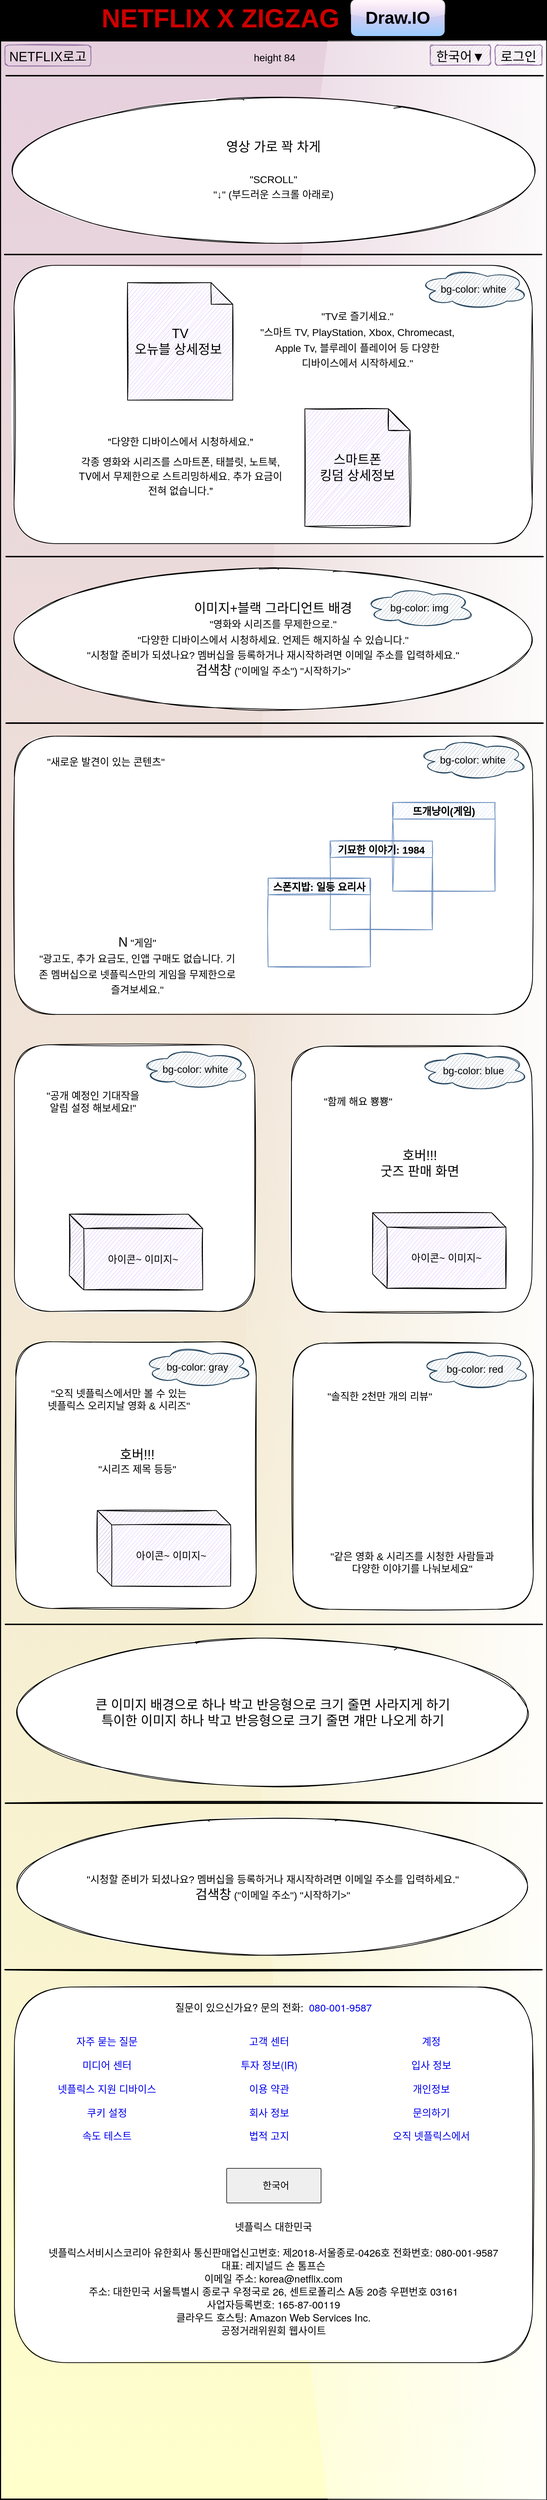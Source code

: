 <mxfile version="20.4.0" type="device"><diagram id="6a731a19-8d31-9384-78a2-239565b7b9f0" name="Page-1"><mxGraphModel dx="1209" dy="741" grid="0" gridSize="10" guides="1" tooltips="1" connect="1" arrows="1" fold="1" page="1" pageScale="1" pageWidth="827" pageHeight="1169" background="#000000" math="0" shadow="0"><root><mxCell id="0"/><mxCell id="1" parent="0"/><mxCell id="IhJ5OjAcjGQXoHNgnbkY-2085" value="" style="rounded=0;whiteSpace=wrap;html=1;glass=1;fontSize=24;fontColor=#000000;fillColor=#FFFFCC;gradientColor=#E6D0DE;gradientDirection=west;flipV=0;direction=south;" parent="1" vertex="1"><mxGeometry x="34" y="64" width="756" height="3409" as="geometry"/></mxCell><mxCell id="2025" value="&lt;font color=&quot;#000000&quot; style=&quot;font-size: 24px;&quot;&gt;Draw.IO&lt;/font&gt;" style="whiteSpace=wrap;html=1;dashed=1;strokeColor=none;strokeWidth=2;fillColor=#FFCCE6;fontFamily=Helvetica;fontSize=18;fontColor=#FFFFFF;fontStyle=1;gradientColor=#99CCFF;rounded=1;glass=1;" parent="1" vertex="1"><mxGeometry x="520" y="7" width="130" height="50" as="geometry"/></mxCell><mxCell id="2047" value="&lt;font color=&quot;#cc0000&quot;&gt;NETFLIX X ZIGZAG&lt;/font&gt;" style="text;html=1;strokeColor=none;fillColor=none;align=center;verticalAlign=middle;whiteSpace=wrap;overflow=hidden;dashed=1;fontSize=36;fontColor=#FFFFFF;fontFamily=Helvetica;fontStyle=1" parent="1" vertex="1"><mxGeometry x="165" y="7" width="348" height="50" as="geometry"/></mxCell><mxCell id="IhJ5OjAcjGQXoHNgnbkY-2086" value="&lt;font style=&quot;font-size: 18px;&quot;&gt;NETFLIX로고&lt;/font&gt;" style="rounded=1;whiteSpace=wrap;html=1;glass=0;fontSize=24;gradientDirection=north;fillStyle=auto;fillColor=#e1d5e7;strokeColor=#9673a6;shadow=0;sketch=1;" parent="1" vertex="1"><mxGeometry x="40" y="69.5" width="119" height="29" as="geometry"/></mxCell><mxCell id="IhJ5OjAcjGQXoHNgnbkY-2087" value="&lt;font style=&quot;font-size: 18px;&quot;&gt;로그인&lt;/font&gt;" style="rounded=1;whiteSpace=wrap;html=1;glass=0;fontSize=24;gradientDirection=north;fillStyle=auto;fillColor=#e1d5e7;strokeColor=#9673a6;shadow=0;sketch=1;" parent="1" vertex="1"><mxGeometry x="720" y="69.5" width="65" height="28" as="geometry"/></mxCell><mxCell id="IhJ5OjAcjGQXoHNgnbkY-2088" value="&lt;font style=&quot;font-size: 18px;&quot;&gt;한국어▼&lt;/font&gt;" style="rounded=1;whiteSpace=wrap;html=1;glass=0;fontSize=24;gradientDirection=north;fillStyle=auto;fillColor=#e1d5e7;strokeColor=#9673a6;shadow=0;sketch=1;" parent="1" vertex="1"><mxGeometry x="630" y="69.5" width="84" height="28" as="geometry"/></mxCell><mxCell id="IhJ5OjAcjGQXoHNgnbkY-2095" value="영상 가로 꽉 차게&lt;br&gt;&lt;br&gt;&lt;font style=&quot;font-size: 14px;&quot;&gt;&quot;SCROLL&quot;&lt;br&gt;&quot;↓&quot; (부드러운 스크롤 아래로)&lt;/font&gt;" style="ellipse;whiteSpace=wrap;html=1;rounded=1;shadow=0;glass=0;sketch=1;fillStyle=auto;fontSize=18;fontColor=#000000;fillColor=default;gradientColor=none;gradientDirection=north;" parent="1" vertex="1"><mxGeometry x="54" y="145" width="717" height="197" as="geometry"/></mxCell><mxCell id="FRLzY0oyUfyDVhKiGk3Z-2087" value="height 84" style="text;html=1;strokeColor=none;fillColor=none;align=center;verticalAlign=middle;whiteSpace=wrap;rounded=0;fontSize=14;" parent="1" vertex="1"><mxGeometry x="384" y="71.5" width="60" height="30" as="geometry"/></mxCell><mxCell id="FRLzY0oyUfyDVhKiGk3Z-2097" value="" style="rounded=1;whiteSpace=wrap;html=1;sketch=1;fontSize=18;" parent="1" vertex="1"><mxGeometry x="52.5" y="375" width="719" height="386" as="geometry"/></mxCell><mxCell id="FRLzY0oyUfyDVhKiGk3Z-2092" value="이미지+블랙 그라디언트 배경&lt;br&gt;&lt;font style=&quot;&quot;&gt;&lt;span style=&quot;font-size: 14px;&quot;&gt;&quot;영화와 시리즈를 무제한으로.&quot;&lt;/span&gt;&lt;br&gt;&lt;span style=&quot;font-size: 14px;&quot;&gt;&quot;다양한 디바이스에서 시청하세요. 언제든 해지하실 수 있습니다.&quot;&lt;/span&gt;&lt;br&gt;&lt;span style=&quot;font-size: 14px;&quot;&gt;&quot;시청할 준비가 되셨나요? 멤버십을 등록하거나 재시작하려면 이메일 주소를 입력하세요.&quot;&lt;/span&gt;&lt;br&gt;&lt;font style=&quot;font-size: 18px;&quot;&gt;검색창&lt;/font&gt;&lt;/font&gt;&lt;font style=&quot;font-size: 14px;&quot;&gt; (&quot;이메일 주소&quot;) &quot;시작하기&amp;gt;&quot;&lt;br&gt;&lt;/font&gt;" style="ellipse;whiteSpace=wrap;html=1;rounded=1;shadow=0;glass=0;sketch=1;fillStyle=auto;fontSize=18;fontColor=#000000;fillColor=default;gradientColor=none;gradientDirection=north;" parent="1" vertex="1"><mxGeometry x="48" y="795" width="728" height="197" as="geometry"/></mxCell><mxCell id="FRLzY0oyUfyDVhKiGk3Z-2089" value="&lt;font style=&quot;font-size: 18px;&quot;&gt;TV&lt;br&gt;오뉴블 상세정보&amp;nbsp;&lt;/font&gt;" style="shape=note;whiteSpace=wrap;html=1;backgroundOutline=1;darkOpacity=0.05;fontSize=14;sketch=1;fillColor=#E5CCFF;" parent="1" vertex="1"><mxGeometry x="210" y="399" width="146" height="163" as="geometry"/></mxCell><mxCell id="FRLzY0oyUfyDVhKiGk3Z-2098" value="&lt;font style=&quot;font-size: 18px;&quot;&gt;스마트폰&lt;br&gt;킹덤 상세정보&lt;/font&gt;" style="shape=note;whiteSpace=wrap;html=1;backgroundOutline=1;darkOpacity=0.05;fontSize=14;sketch=1;fillColor=#E5CCFF;" parent="1" vertex="1"><mxGeometry x="456" y="574" width="146" height="163" as="geometry"/></mxCell><mxCell id="FRLzY0oyUfyDVhKiGk3Z-2099" value="&lt;font style=&quot;font-size: 14px;&quot;&gt;&lt;font style=&quot;font-size: 14px;&quot;&gt;&quot;TV로 즐기세요.&quot;&lt;br&gt;&quot;스마트 TV, PlayStation, Xbox, Chromecast, Apple Tv, 블루레이 플레이어 등 다양한&lt;br&gt;&lt;/font&gt;디바이스에서 시작하세요.&quot;&lt;/font&gt;" style="text;html=1;strokeColor=none;fillColor=none;align=center;verticalAlign=middle;whiteSpace=wrap;rounded=0;sketch=1;fontSize=18;" parent="1" vertex="1"><mxGeometry x="391" y="430" width="276" height="96" as="geometry"/></mxCell><mxCell id="FRLzY0oyUfyDVhKiGk3Z-2100" value="&lt;h1 style=&quot;margin: 0px 0px 0.5rem; line-height: normal; font-family: &amp;quot;Netflix Sans&amp;quot;, &amp;quot;Helvetica Neue&amp;quot;, Helvetica, Arial, sans-serif; font-size: 14px;&quot; data-uia=&quot;animation-card-title&quot; class=&quot;our-story-card-title&quot; id=&quot;&quot;&gt;&lt;font style=&quot;font-size: 14px; font-weight: normal;&quot;&gt;&quot;다양한 디바이스에서 시청하세요.&quot;&lt;/font&gt;&lt;/h1&gt;&lt;h1 style=&quot;margin: 0px 0px 0.5rem; line-height: normal; font-family: &amp;quot;Netflix Sans&amp;quot;, &amp;quot;Helvetica Neue&amp;quot;, Helvetica, Arial, sans-serif; font-size: 14px;&quot; data-uia=&quot;animation-card-title&quot; class=&quot;our-story-card-title&quot; id=&quot;&quot;&gt;&lt;span style=&quot;font-weight: normal;&quot;&gt;각종 영화와 시리즈를 스마트폰, 태블릿, 노트북, TV에서 무제한으로 스트리밍하세요. 추가 요금이 전혀 없습니다.&quot;&lt;/span&gt;&lt;/h1&gt;" style="text;html=1;strokeColor=none;fillColor=none;align=center;verticalAlign=middle;whiteSpace=wrap;rounded=0;sketch=1;fontSize=18;" parent="1" vertex="1"><mxGeometry x="135.5" y="604.63" width="295" height="101.75" as="geometry"/></mxCell><mxCell id="FRLzY0oyUfyDVhKiGk3Z-2101" value="" style="line;strokeWidth=2;html=1;sketch=1;fontSize=14;fillColor=#E5CCFF;" parent="1" vertex="1"><mxGeometry x="41.5" y="107" width="745" height="10" as="geometry"/></mxCell><mxCell id="FRLzY0oyUfyDVhKiGk3Z-2102" value="&lt;font style=&quot;font-size: 14px;&quot;&gt;bg-color: white&lt;/font&gt;" style="ellipse;shape=cloud;whiteSpace=wrap;html=1;labelBackgroundColor=none;sketch=1;fontSize=14;fillColor=#bac8d3;strokeColor=#23445d;" parent="1" vertex="1"><mxGeometry x="613" y="379" width="154" height="57" as="geometry"/></mxCell><mxCell id="FRLzY0oyUfyDVhKiGk3Z-2103" value="&lt;font style=&quot;font-size: 14px;&quot;&gt;bg-color: img&lt;/font&gt;" style="ellipse;shape=cloud;whiteSpace=wrap;html=1;labelBackgroundColor=none;sketch=1;fontSize=14;fillColor=#bac8d3;strokeColor=#23445d;" parent="1" vertex="1"><mxGeometry x="538" y="821" width="154" height="57" as="geometry"/></mxCell><mxCell id="FRLzY0oyUfyDVhKiGk3Z-2104" value="" style="rounded=1;whiteSpace=wrap;html=1;sketch=1;fontSize=18;" parent="1" vertex="1"><mxGeometry x="53" y="1028" width="719" height="386" as="geometry"/></mxCell><mxCell id="FRLzY0oyUfyDVhKiGk3Z-2105" value="&lt;font style=&quot;font-size: 14px;&quot;&gt;bg-color: white&lt;/font&gt;" style="ellipse;shape=cloud;whiteSpace=wrap;html=1;labelBackgroundColor=none;sketch=1;fontSize=14;fillColor=#bac8d3;strokeColor=#23445d;" parent="1" vertex="1"><mxGeometry x="612" y="1032" width="154" height="57" as="geometry"/></mxCell><mxCell id="FRLzY0oyUfyDVhKiGk3Z-2106" value="&lt;span style=&quot;font-size: 14px;&quot;&gt;&quot;새로운 발견이 있는 콘텐츠&quot;&lt;/span&gt;" style="text;html=1;strokeColor=none;fillColor=none;align=center;verticalAlign=middle;whiteSpace=wrap;rounded=0;sketch=1;fontSize=18;" parent="1" vertex="1"><mxGeometry x="83" y="1043" width="194" height="40" as="geometry"/></mxCell><mxCell id="FRLzY0oyUfyDVhKiGk3Z-2107" value="&lt;font style=&quot;font-size: 18px;&quot;&gt;N&lt;/font&gt;&lt;span style=&quot;font-size: 14px;&quot;&gt; &quot;게임&quot;&lt;br&gt;&quot;광고도, 추가 요금도, 인앱 구매도 없습니다. 기존 멤버십으로 넷플릭스만의 게임을 무제한으로 즐겨보세요.&quot;&lt;br&gt;&lt;/span&gt;" style="text;html=1;strokeColor=none;fillColor=none;align=center;verticalAlign=middle;whiteSpace=wrap;rounded=0;sketch=1;fontSize=18;" parent="1" vertex="1"><mxGeometry x="83" y="1294" width="281" height="106" as="geometry"/></mxCell><mxCell id="FRLzY0oyUfyDVhKiGk3Z-2108" value="뜨개냥이(게임)" style="swimlane;glass=0;labelBackgroundColor=none;sketch=1;fontSize=14;fillColor=#dae8fc;strokeColor=#6c8ebf;" parent="1" vertex="1"><mxGeometry x="578" y="1120" width="142" height="123" as="geometry"/></mxCell><mxCell id="FRLzY0oyUfyDVhKiGk3Z-2111" value="기묘한 이야기: 1984" style="swimlane;glass=0;labelBackgroundColor=none;sketch=1;fontSize=14;fillColor=#dae8fc;strokeColor=#6c8ebf;" parent="1" vertex="1"><mxGeometry x="491" y="1173.5" width="142" height="123" as="geometry"/></mxCell><mxCell id="FRLzY0oyUfyDVhKiGk3Z-2112" value="스폰지밥: 일등 요리사" style="swimlane;glass=0;labelBackgroundColor=none;sketch=1;fontSize=14;fillColor=#dae8fc;strokeColor=#6c8ebf;" parent="1" vertex="1"><mxGeometry x="405" y="1225" width="142" height="123" as="geometry"/></mxCell><mxCell id="FRLzY0oyUfyDVhKiGk3Z-2115" value="" style="rounded=1;whiteSpace=wrap;html=1;sketch=1;fontSize=18;" parent="1" vertex="1"><mxGeometry x="53" y="1456" width="333.5" height="370" as="geometry"/></mxCell><mxCell id="FRLzY0oyUfyDVhKiGk3Z-2116" value="" style="rounded=1;whiteSpace=wrap;html=1;sketch=1;fontSize=18;" parent="1" vertex="1"><mxGeometry x="437.5" y="1458" width="333.5" height="369" as="geometry"/></mxCell><mxCell id="FRLzY0oyUfyDVhKiGk3Z-2119" value="" style="rounded=1;whiteSpace=wrap;html=1;sketch=1;fontSize=18;" parent="1" vertex="1"><mxGeometry x="55" y="1868" width="333.5" height="370" as="geometry"/></mxCell><mxCell id="FRLzY0oyUfyDVhKiGk3Z-2120" value="" style="rounded=1;whiteSpace=wrap;html=1;sketch=1;fontSize=18;" parent="1" vertex="1"><mxGeometry x="439.5" y="1870" width="333.5" height="369" as="geometry"/></mxCell><mxCell id="FRLzY0oyUfyDVhKiGk3Z-2122" value="&lt;font style=&quot;font-size: 14px;&quot;&gt;bg-color: white&lt;/font&gt;" style="ellipse;shape=cloud;whiteSpace=wrap;html=1;labelBackgroundColor=none;sketch=1;fontSize=14;fillColor=#bac8d3;strokeColor=#23445d;" parent="1" vertex="1"><mxGeometry x="227" y="1461" width="154" height="57" as="geometry"/></mxCell><mxCell id="FRLzY0oyUfyDVhKiGk3Z-2123" value="&lt;font style=&quot;font-size: 14px;&quot;&gt;bg-color: red&lt;/font&gt;" style="ellipse;shape=cloud;whiteSpace=wrap;html=1;labelBackgroundColor=none;sketch=1;fontSize=14;fillColor=#bac8d3;strokeColor=#23445d;" parent="1" vertex="1"><mxGeometry x="615" y="1877" width="154" height="57" as="geometry"/></mxCell><mxCell id="FRLzY0oyUfyDVhKiGk3Z-2124" value="&lt;font style=&quot;font-size: 14px;&quot;&gt;bg-color: blue&lt;/font&gt;" style="ellipse;shape=cloud;whiteSpace=wrap;html=1;labelBackgroundColor=none;sketch=1;fontSize=14;fillColor=#bac8d3;strokeColor=#23445d;" parent="1" vertex="1"><mxGeometry x="613" y="1463" width="154" height="57" as="geometry"/></mxCell><mxCell id="FRLzY0oyUfyDVhKiGk3Z-2125" value="&lt;font style=&quot;font-size: 14px;&quot;&gt;bg-color: gray&lt;/font&gt;" style="ellipse;shape=cloud;whiteSpace=wrap;html=1;labelBackgroundColor=none;sketch=1;fontSize=14;fillColor=#bac8d3;strokeColor=#23445d;" parent="1" vertex="1"><mxGeometry x="230" y="1874" width="154" height="57" as="geometry"/></mxCell><mxCell id="FRLzY0oyUfyDVhKiGk3Z-2126" value="&quot;오직 넷플릭스에서만 볼 수 있는&lt;br&gt;넷플릭스 오리지날 영화 &amp;amp; 시리즈&quot;" style="text;html=1;strokeColor=none;fillColor=none;align=center;verticalAlign=middle;whiteSpace=wrap;rounded=0;glass=0;labelBackgroundColor=none;sketch=1;fontSize=14;fontColor=#000000;" parent="1" vertex="1"><mxGeometry x="78" y="1931" width="240" height="34" as="geometry"/></mxCell><mxCell id="FRLzY0oyUfyDVhKiGk3Z-2127" value="아이콘~ 이미지~" style="shape=cube;whiteSpace=wrap;html=1;boundedLbl=1;backgroundOutline=1;darkOpacity=0.05;darkOpacity2=0.1;glass=0;labelBackgroundColor=none;sketch=1;fontSize=14;fontColor=#000000;fillColor=#E5CCFF;" parent="1" vertex="1"><mxGeometry x="168" y="2102" width="185" height="105" as="geometry"/></mxCell><mxCell id="FRLzY0oyUfyDVhKiGk3Z-2128" value="&lt;span style=&quot;font-size: 18px;&quot;&gt;호버!!!&lt;br&gt;&lt;/span&gt;&quot;시리즈 제목 등등&quot;" style="text;html=1;strokeColor=none;fillColor=none;align=center;verticalAlign=middle;whiteSpace=wrap;rounded=0;glass=0;labelBackgroundColor=none;sketch=1;fontSize=14;fontColor=#000000;" parent="1" vertex="1"><mxGeometry x="161" y="2019" width="125" height="30" as="geometry"/></mxCell><mxCell id="FRLzY0oyUfyDVhKiGk3Z-2129" value="&quot;공개 예정인 기대작을&lt;br&gt;알림 설정 해보세요!&quot;" style="text;html=1;strokeColor=none;fillColor=none;align=center;verticalAlign=middle;whiteSpace=wrap;rounded=0;glass=0;labelBackgroundColor=none;sketch=1;fontSize=14;fontColor=#000000;" parent="1" vertex="1"><mxGeometry x="41.5" y="1518" width="240" height="34" as="geometry"/></mxCell><mxCell id="FRLzY0oyUfyDVhKiGk3Z-2130" value="아이콘~ 이미지~" style="shape=cube;whiteSpace=wrap;html=1;boundedLbl=1;backgroundOutline=1;darkOpacity=0.05;darkOpacity2=0.1;glass=0;labelBackgroundColor=none;sketch=1;fontSize=14;fontColor=#000000;fillColor=#E5CCFF;" parent="1" vertex="1"><mxGeometry x="129.25" y="1691" width="185" height="105" as="geometry"/></mxCell><mxCell id="FRLzY0oyUfyDVhKiGk3Z-2131" value="&quot;함께 해요 뿅뿅&quot;" style="text;html=1;strokeColor=none;fillColor=none;align=center;verticalAlign=middle;whiteSpace=wrap;rounded=0;glass=0;labelBackgroundColor=none;sketch=1;fontSize=14;fontColor=#000000;" parent="1" vertex="1"><mxGeometry x="410" y="1518" width="240" height="34" as="geometry"/></mxCell><mxCell id="FRLzY0oyUfyDVhKiGk3Z-2132" value="아이콘~ 이미지~" style="shape=cube;whiteSpace=wrap;html=1;boundedLbl=1;backgroundOutline=1;darkOpacity=0.05;darkOpacity2=0.1;glass=0;labelBackgroundColor=none;sketch=1;fontSize=14;fontColor=#000000;fillColor=#E5CCFF;" parent="1" vertex="1"><mxGeometry x="550" y="1689" width="185" height="105" as="geometry"/></mxCell><mxCell id="FRLzY0oyUfyDVhKiGk3Z-2133" value="&lt;font style=&quot;font-size: 18px;&quot;&gt;호버!!!&lt;br&gt;굿즈 판매 화면&lt;br&gt;&lt;/font&gt;" style="text;html=1;strokeColor=none;fillColor=none;align=center;verticalAlign=middle;whiteSpace=wrap;rounded=0;glass=0;labelBackgroundColor=none;sketch=1;fontSize=14;fontColor=#000000;" parent="1" vertex="1"><mxGeometry x="544.5" y="1606" width="141" height="30" as="geometry"/></mxCell><mxCell id="FRLzY0oyUfyDVhKiGk3Z-2134" value="&quot;솔직한 2천만 개의 리뷰&quot;" style="text;html=1;strokeColor=none;fillColor=none;align=center;verticalAlign=middle;whiteSpace=wrap;rounded=0;glass=0;labelBackgroundColor=none;sketch=1;fontSize=14;fontColor=#000000;" parent="1" vertex="1"><mxGeometry x="439.5" y="1927" width="240" height="34" as="geometry"/></mxCell><mxCell id="FRLzY0oyUfyDVhKiGk3Z-2136" value="&quot;같은 영화 &amp;amp; 시리즈를 시청한 사람들과&lt;br&gt;다양한 이야기를 나눠보세요&quot;" style="text;html=1;strokeColor=none;fillColor=none;align=center;verticalAlign=middle;whiteSpace=wrap;rounded=0;glass=0;labelBackgroundColor=none;sketch=1;fontSize=14;fontColor=#000000;" parent="1" vertex="1"><mxGeometry x="475" y="2157" width="260" height="34" as="geometry"/></mxCell><mxCell id="FRLzY0oyUfyDVhKiGk3Z-2137" value="" style="line;strokeWidth=2;html=1;sketch=1;fontSize=14;fillColor=#E5CCFF;" parent="1" vertex="1"><mxGeometry x="39.5" y="355" width="745" height="10" as="geometry"/></mxCell><mxCell id="FRLzY0oyUfyDVhKiGk3Z-2138" value="" style="line;strokeWidth=2;html=1;sketch=1;fontSize=14;fillColor=#E5CCFF;" parent="1" vertex="1"><mxGeometry x="41.5" y="774" width="745" height="10" as="geometry"/></mxCell><mxCell id="FRLzY0oyUfyDVhKiGk3Z-2139" value="" style="line;strokeWidth=2;html=1;sketch=1;fontSize=14;fillColor=#E5CCFF;" parent="1" vertex="1"><mxGeometry x="41.5" y="1005" width="745" height="10" as="geometry"/></mxCell><mxCell id="FRLzY0oyUfyDVhKiGk3Z-2140" value="" style="line;strokeWidth=2;html=1;sketch=1;fontSize=14;fillColor=#E5CCFF;" parent="1" vertex="1"><mxGeometry x="40.5" y="2255" width="745" height="10" as="geometry"/></mxCell><mxCell id="FRLzY0oyUfyDVhKiGk3Z-2141" value="&lt;span style=&quot;&quot;&gt;큰 이미지 배경으로 하나 박고 반응형으로 크기 줄면 사라지게 하기&lt;br&gt;특이한 이미지 하나 박고 반응형으로 크기 줄면 걔만 나오게 하기&lt;br&gt;&lt;/span&gt;" style="ellipse;whiteSpace=wrap;html=1;rounded=1;shadow=0;glass=0;sketch=1;fillStyle=auto;fontSize=18;fontColor=#000000;fillColor=default;gradientColor=none;gradientDirection=north;" parent="1" vertex="1"><mxGeometry x="52.5" y="2284" width="717" height="197" as="geometry"/></mxCell><mxCell id="FRLzY0oyUfyDVhKiGk3Z-2143" value="" style="line;strokeWidth=2;html=1;sketch=1;fontSize=14;fillColor=#E5CCFF;" parent="1" vertex="1"><mxGeometry x="40.5" y="2503" width="745" height="10" as="geometry"/></mxCell><mxCell id="FRLzY0oyUfyDVhKiGk3Z-2144" value="&lt;span style=&quot;font-size: 14px;&quot;&gt;&quot;시청할 준비가 되셨나요? 멤버십을 등록하거나 재시작하려면 이메일 주소를 입력하세요.&quot;&lt;/span&gt;&lt;br&gt;검색창&lt;font style=&quot;font-size: 14px;&quot;&gt;&amp;nbsp;(&quot;이메일 주소&quot;) &quot;시작하기&amp;gt;&quot;&lt;/font&gt;&lt;span style=&quot;&quot;&gt;&lt;br&gt;&lt;/span&gt;" style="ellipse;whiteSpace=wrap;html=1;rounded=1;shadow=0;glass=0;sketch=1;fillStyle=auto;fontSize=18;fontColor=#000000;fillColor=default;gradientColor=none;gradientDirection=north;" parent="1" vertex="1"><mxGeometry x="52.5" y="2525" width="717" height="197" as="geometry"/></mxCell><mxCell id="FRLzY0oyUfyDVhKiGk3Z-2145" value="" style="line;strokeWidth=2;html=1;sketch=1;fontSize=14;fillColor=#E5CCFF;" parent="1" vertex="1"><mxGeometry x="40" y="2734" width="745" height="10" as="geometry"/></mxCell><mxCell id="FRLzY0oyUfyDVhKiGk3Z-2146" value="&lt;p style=&quot;margin: 0px 0px 30px; padding: 0px; font-family: &amp;quot;Netflix Sans&amp;quot;, &amp;quot;Helvetica Neue&amp;quot;, Helvetica, Arial, sans-serif; font-size: 14px;&quot; class=&quot;footer-top&quot;&gt;&lt;font style=&quot;font-size: 14px;&quot;&gt;질문이 있으신가요? 문의 전화: &amp;nbsp;&lt;a style=&quot;text-decoration-line: none; letter-spacing: 0px !important;&quot; href=&quot;tel:080-001-9587&quot; class=&quot;footer-top-a&quot;&gt;080-001-9587&lt;/a&gt;&lt;/font&gt;&lt;/p&gt;&lt;ul style=&quot;padding: 0px; box-sizing: border-box; max-width: 1000px; margin: 0px; font-family: &amp;quot;Netflix Sans&amp;quot;, &amp;quot;Helvetica Neue&amp;quot;, Helvetica, Arial, sans-serif; font-size: 14px;&quot; class=&quot;footer-links structural&quot;&gt;&lt;font style=&quot;font-size: 14px;&quot;&gt;&lt;li style=&quot;letter-spacing: 0px !important; list-style: none; margin-bottom: 16px; margin-left: 0px; box-sizing: border-box; display: inline-block; min-width: 100px; padding: 0px 12px 0px 0px; vertical-align: top; width: 225px;&quot; placeholder=&quot;footer_responsive_link_faq_item&quot; class=&quot;footer-link-item&quot;&gt;&lt;a style=&quot;text-decoration-line: none; letter-spacing: 0px !important;&quot; placeholder=&quot;footer_responsive_link_faq&quot; href=&quot;https://help.netflix.com/support/412&quot; data-uia=&quot;footer-link&quot; class=&quot;footer-link&quot;&gt;자주 묻는 질문&lt;/a&gt;&lt;/li&gt;&lt;li style=&quot;letter-spacing: 0px !important; list-style: none; margin-bottom: 16px; margin-left: 0px; box-sizing: border-box; display: inline-block; min-width: 100px; padding: 0px 12px 0px 0px; vertical-align: top; width: 225px;&quot; placeholder=&quot;footer_responsive_link_help_item&quot; class=&quot;footer-link-item&quot;&gt;&lt;a style=&quot;text-decoration-line: none; letter-spacing: 0px !important;&quot; placeholder=&quot;footer_responsive_link_help&quot; href=&quot;https://help.netflix.com/&quot; data-uia=&quot;footer-link&quot; class=&quot;footer-link&quot;&gt;고객 센터&lt;/a&gt;&lt;/li&gt;&lt;li style=&quot;letter-spacing: 0px !important; list-style: none; margin-bottom: 16px; margin-left: 0px; box-sizing: border-box; display: inline-block; min-width: 100px; padding: 0px 12px 0px 0px; vertical-align: top; width: 225px;&quot; placeholder=&quot;footer_responsive_link_account_item&quot; class=&quot;footer-link-item&quot;&gt;&lt;a style=&quot;text-decoration-line: none; letter-spacing: 0px !important;&quot; placeholder=&quot;footer_responsive_link_account&quot; href=&quot;https://www.netflix.com/youraccount&quot; data-uia=&quot;footer-link&quot; class=&quot;footer-link&quot;&gt;계정&lt;/a&gt;&lt;/li&gt;&lt;li style=&quot;letter-spacing: 0px !important; list-style: none; margin-bottom: 16px; margin-left: 0px; box-sizing: border-box; display: inline-block; min-width: 100px; padding: 0px 12px 0px 0px; vertical-align: top; width: 225px;&quot; placeholder=&quot;footer_responsive_link_media_center_item&quot; class=&quot;footer-link-item&quot;&gt;&lt;a style=&quot;text-decoration-line: none; letter-spacing: 0px !important;&quot; placeholder=&quot;footer_responsive_link_media_center&quot; href=&quot;https://media.netflix.com/&quot; data-uia=&quot;footer-link&quot; class=&quot;footer-link&quot;&gt;미디어 센터&lt;/a&gt;&lt;/li&gt;&lt;li style=&quot;letter-spacing: 0px !important; list-style: none; margin-bottom: 16px; margin-left: 0px; box-sizing: border-box; display: inline-block; min-width: 100px; padding: 0px 12px 0px 0px; vertical-align: top; width: 225px;&quot; placeholder=&quot;footer_responsive_link_relations_item&quot; class=&quot;footer-link-item&quot;&gt;&lt;a style=&quot;text-decoration-line: none; letter-spacing: 0px !important;&quot; placeholder=&quot;footer_responsive_link_relations&quot; href=&quot;http://ir.netflix.com/&quot; data-uia=&quot;footer-link&quot; class=&quot;footer-link&quot;&gt;투자 정보(IR)&lt;/a&gt;&lt;/li&gt;&lt;li style=&quot;letter-spacing: 0px !important; list-style: none; margin-bottom: 16px; margin-left: 0px; box-sizing: border-box; display: inline-block; min-width: 100px; padding: 0px 12px 0px 0px; vertical-align: top; width: 225px;&quot; placeholder=&quot;footer_responsive_link_jobs_item&quot; class=&quot;footer-link-item&quot;&gt;&lt;a style=&quot;text-decoration-line: none; letter-spacing: 0px !important;&quot; placeholder=&quot;footer_responsive_link_jobs&quot; href=&quot;https://jobs.netflix.com/jobs&quot; data-uia=&quot;footer-link&quot; class=&quot;footer-link&quot;&gt;입사 정보&lt;/a&gt;&lt;/li&gt;&lt;li style=&quot;letter-spacing: 0px !important; list-style: none; margin-bottom: 16px; margin-left: 0px; box-sizing: border-box; display: inline-block; min-width: 100px; padding: 0px 12px 0px 0px; vertical-align: top; width: 225px;&quot; placeholder=&quot;footer_responsive_link_waysToWatch_item&quot; class=&quot;footer-link-item&quot;&gt;&lt;a style=&quot;text-decoration-line: none; letter-spacing: 0px !important;&quot; placeholder=&quot;footer_responsive_link_waysToWatch&quot; href=&quot;https://www.netflix.com/watch&quot; data-uia=&quot;footer-link&quot; class=&quot;footer-link&quot;&gt;넷플릭스 지원 디바이스&lt;/a&gt;&lt;/li&gt;&lt;li style=&quot;letter-spacing: 0px !important; list-style: none; margin-bottom: 16px; margin-left: 0px; box-sizing: border-box; display: inline-block; min-width: 100px; padding: 0px 12px 0px 0px; vertical-align: top; width: 225px;&quot; placeholder=&quot;footer_responsive_link_terms_item&quot; class=&quot;footer-link-item&quot;&gt;&lt;a style=&quot;text-decoration-line: none; letter-spacing: 0px !important;&quot; placeholder=&quot;footer_responsive_link_terms&quot; href=&quot;https://help.netflix.com/legal/termsofuse&quot; data-uia=&quot;footer-link&quot; class=&quot;footer-link&quot;&gt;이용 약관&lt;/a&gt;&lt;/li&gt;&lt;li style=&quot;letter-spacing: 0px !important; list-style: none; margin-bottom: 16px; margin-left: 0px; box-sizing: border-box; display: inline-block; min-width: 100px; padding: 0px 12px 0px 0px; vertical-align: top; width: 225px;&quot; placeholder=&quot;footer_responsive_link_privacy_separate_link_item&quot; class=&quot;footer-link-item&quot;&gt;&lt;a style=&quot;text-decoration-line: none; letter-spacing: 0px !important;&quot; placeholder=&quot;footer_responsive_link_privacy_separate_link&quot; href=&quot;https://help.netflix.com/legal/privacy&quot; data-uia=&quot;footer-link&quot; class=&quot;footer-link&quot;&gt;개인정보&lt;/a&gt;&lt;/li&gt;&lt;li style=&quot;letter-spacing: 0px !important; list-style: none; margin-bottom: 16px; margin-left: 0px; box-sizing: border-box; display: inline-block; min-width: 100px; padding: 0px 12px 0px 0px; vertical-align: top; width: 225px;&quot; placeholder=&quot;footer_responsive_link_cookies_separate_link_item&quot; class=&quot;footer-link-item&quot;&gt;&lt;a style=&quot;text-decoration-line: none; letter-spacing: 0px !important;&quot; placeholder=&quot;footer_responsive_link_cookies_separate_link&quot; href=&quot;https://www.netflix.com/kr/#&quot; data-uia=&quot;footer-link&quot; class=&quot;footer-link&quot;&gt;쿠키 설정&lt;/a&gt;&lt;/li&gt;&lt;li style=&quot;letter-spacing: 0px !important; list-style: none; margin-bottom: 16px; margin-left: 0px; box-sizing: border-box; display: inline-block; min-width: 100px; padding: 0px 12px 0px 0px; vertical-align: top; width: 225px;&quot; placeholder=&quot;footer_responsive_link_corporate_information_item&quot; class=&quot;footer-link-item&quot;&gt;&lt;a style=&quot;text-decoration-line: none; letter-spacing: 0px !important;&quot; placeholder=&quot;footer_responsive_link_corporate_information&quot; href=&quot;https://help.netflix.com/legal/corpinfo&quot; data-uia=&quot;footer-link&quot; class=&quot;footer-link&quot;&gt;회사 정보&lt;/a&gt;&lt;/li&gt;&lt;li style=&quot;letter-spacing: 0px !important; list-style: none; margin-bottom: 16px; margin-left: 0px; box-sizing: border-box; display: inline-block; min-width: 100px; padding: 0px 12px 0px 0px; vertical-align: top; width: 225px;&quot; placeholder=&quot;footer_responsive_link_contact_us_item&quot; class=&quot;footer-link-item&quot;&gt;&lt;a style=&quot;text-decoration-line: none; letter-spacing: 0px !important;&quot; placeholder=&quot;footer_responsive_link_contact_us&quot; href=&quot;https://help.netflix.com/contactus&quot; data-uia=&quot;footer-link&quot; class=&quot;footer-link&quot;&gt;문의하기&lt;/a&gt;&lt;/li&gt;&lt;li style=&quot;letter-spacing: 0px !important; list-style: none; margin-bottom: 16px; margin-left: 0px; box-sizing: border-box; display: inline-block; min-width: 100px; padding: 0px 12px 0px 0px; vertical-align: top; width: 225px;&quot; placeholder=&quot;footer_responsive_link_speed_test_item&quot; class=&quot;footer-link-item&quot;&gt;&lt;a style=&quot;text-decoration-line: none; letter-spacing: 0px !important;&quot; placeholder=&quot;footer_responsive_link_speed_test&quot; href=&quot;https://fast.com/&quot; data-uia=&quot;footer-link&quot; class=&quot;footer-link&quot;&gt;속도 테스트&lt;/a&gt;&lt;/li&gt;&lt;li style=&quot;letter-spacing: 0px !important; list-style: none; margin-bottom: 16px; margin-left: 0px; box-sizing: border-box; display: inline-block; min-width: 100px; padding: 0px 12px 0px 0px; vertical-align: top; width: 225px;&quot; placeholder=&quot;footer_responsive_link_legal_notices_item&quot; class=&quot;footer-link-item&quot;&gt;&lt;a style=&quot;text-decoration-line: none; letter-spacing: 0px !important;&quot; placeholder=&quot;footer_responsive_link_legal_notices&quot; href=&quot;https://help.netflix.com/legal/notices&quot; data-uia=&quot;footer-link&quot; class=&quot;footer-link&quot;&gt;법적 고지&lt;/a&gt;&lt;/li&gt;&lt;li style=&quot;letter-spacing: 0px !important; list-style: none; margin-bottom: 16px; margin-left: 0px; box-sizing: border-box; display: inline-block; min-width: 100px; padding: 0px 12px 0px 0px; vertical-align: top; width: 225px;&quot; placeholder=&quot;footer_responsive_link_only_on_netflix_item&quot; class=&quot;footer-link-item originals-link&quot;&gt;&lt;a style=&quot;text-decoration-line: none; letter-spacing: 0px !important;&quot; placeholder=&quot;footer_responsive_link_only_on_netflix&quot; href=&quot;https://www.netflix.com/kr/browse/genre/839338&quot; data-uia=&quot;footer-link&quot; class=&quot;footer-link&quot;&gt;오직 넷플릭스에서&lt;/a&gt;&lt;/li&gt;&lt;/font&gt;&lt;/ul&gt;&lt;div style=&quot;margin-top: 20px; font-family: &amp;quot;Netflix Sans&amp;quot;, &amp;quot;Helvetica Neue&amp;quot;, Helvetica, Arial, sans-serif; font-size: 14px;&quot; id=&quot;lang-switcher&quot; class=&quot;lang-selection-container&quot;&gt;&lt;div style=&quot;letter-spacing: 0px !important; display: inline-block; position: relative; width: auto;&quot; class=&quot;ui-select-wrapper&quot; data-uia=&quot;language-picker+container&quot;&gt;&lt;font style=&quot;font-size: 14px;&quot;&gt;&lt;label style=&quot;display: block; margin: -1px -1px 0px; clip: rect(0px, 0px, 0px, 0px); border: 0px; height: 1px; overflow: hidden; position: absolute; width: 1px; letter-spacing: 0px !important;&quot; class=&quot;ui-label&quot; for=&quot;lang-switcher-select&quot;&gt;&lt;span style=&quot;letter-spacing: 0px !important;&quot; class=&quot;ui-label-text&quot;&gt;언어 선택&lt;/span&gt;&lt;/label&gt;&lt;div style=&quot;letter-spacing: 0px !important; display: inline-block; position: relative; width: 132px;&quot; class=&quot;select-arrow medium prefix globe&quot;&gt;&lt;div style=&quot;text-align: center;&quot;&gt;&lt;select style=&quot;font-style: inherit; font-variant: inherit; font-weight: inherit; font-stretch: inherit; line-height: 1.7; font-family: inherit; margin: 0px; appearance: none; background-image: none; background-position: initial; background-size: initial; background-repeat: initial; background-attachment: initial; background-origin: initial; background-clip: initial; border-color: rgb(51, 51, 51); border-radius: 2px; width: 132px; padding: 12px 26px 12px 50px; letter-spacing: 0px !important;&quot; placeholder=&quot;lang-switcher&quot; tabindex=&quot;0&quot; id=&quot;lang-switcher-select&quot; class=&quot;ui-select medium&quot; data-uia=&quot;language-picker&quot;&gt;&lt;option style=&quot;letter-spacing: 0px !important;&quot; data-country=&quot;KR&quot; data-language=&quot;ko&quot; value=&quot;/kr/&quot; lang=&quot;ko&quot; selected=&quot;&quot;&gt;한국어&lt;/option&gt;&lt;option style=&quot;letter-spacing: 0px !important;&quot; data-country=&quot;KR&quot; data-language=&quot;en&quot; value=&quot;/kr-en/&quot; lang=&quot;en&quot;&gt;English&lt;/option&gt;&lt;/select&gt;&lt;/div&gt;&lt;/div&gt;&lt;/font&gt;&lt;/div&gt;&lt;/div&gt;&lt;p style=&quot;margin-top: 24px; font-family: &amp;quot;Netflix Sans&amp;quot;, &amp;quot;Helvetica Neue&amp;quot;, Helvetica, Arial, sans-serif; font-size: 14px;&quot; class=&quot;footer-country&quot;&gt;&lt;font style=&quot;font-size: 14px;&quot;&gt;넷플릭스 대한민국&lt;/font&gt;&lt;/p&gt;&lt;div style=&quot;line-height: 1em; margin: 20px 0px; font-family: &amp;quot;Netflix Sans&amp;quot;, &amp;quot;Helvetica Neue&amp;quot;, Helvetica, Arial, sans-serif; font-size: 14px;&quot; class=&quot;copy-text&quot;&gt;&lt;div style=&quot;letter-spacing: 0px !important;&quot; class=&quot;copy-text-block&quot;&gt;&lt;font style=&quot;font-size: 14px;&quot;&gt;넷플릭스서비시스코리아 유한회사 통신판매업신고번호: 제2018-서울종로-0426호 전화번호: 080-001-9587&lt;/font&gt;&lt;/div&gt;&lt;div style=&quot;margin-top: 4px; letter-spacing: 0px !important;&quot; class=&quot;copy-text-block&quot;&gt;&lt;font style=&quot;font-size: 14px;&quot;&gt;대표: 레지널드 숀 톰프슨&lt;/font&gt;&lt;/div&gt;&lt;div style=&quot;margin-top: 4px; letter-spacing: 0px !important;&quot; class=&quot;copy-text-block&quot;&gt;&lt;font style=&quot;font-size: 14px;&quot;&gt;이메일 주소: korea@netflix.com&lt;/font&gt;&lt;/div&gt;&lt;div style=&quot;margin-top: 4px; letter-spacing: 0px !important;&quot; class=&quot;copy-text-block&quot;&gt;&lt;font style=&quot;font-size: 14px;&quot;&gt;주소: 대한민국 서울특별시 종로구 우정국로 26, 센트로폴리스 A동 20층 우편번호 03161&lt;/font&gt;&lt;/div&gt;&lt;div style=&quot;margin-top: 4px; letter-spacing: 0px !important;&quot; class=&quot;copy-text-block&quot;&gt;&lt;font style=&quot;font-size: 14px;&quot;&gt;사업자등록번호: 165-87-00119&lt;/font&gt;&lt;/div&gt;&lt;div style=&quot;margin-top: 4px; letter-spacing: 0px !important;&quot; class=&quot;copy-text-block&quot;&gt;&lt;font style=&quot;font-size: 14px;&quot;&gt;클라우드 호스팅: Amazon Web Services Inc.&lt;/font&gt;&lt;/div&gt;&lt;div style=&quot;margin-top: 4px; letter-spacing: 0px !important;&quot; data-uia=&quot;&quot; class=&quot;copy-text-block&quot; id=&quot;&quot;&gt;&lt;a style=&quot;text-decoration-line: none; letter-spacing: 0px !important;&quot; href=&quot;http://www.ftc.go.kr/bizCommPop.do?wrkr_no=1658700119&quot;&gt;&lt;font color=&quot;#000000&quot; style=&quot;font-size: 14px;&quot;&gt;공정거래위원회 웹사이트&lt;/font&gt;&lt;/a&gt;&lt;/div&gt;&lt;/div&gt;" style="rounded=1;whiteSpace=wrap;html=1;sketch=1;fontSize=18;align=center;" parent="1" vertex="1"><mxGeometry x="53" y="2763" width="719" height="521" as="geometry"/></mxCell></root></mxGraphModel></diagram></mxfile>
